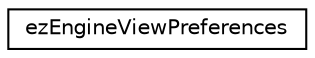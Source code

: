 digraph "Graphical Class Hierarchy"
{
 // LATEX_PDF_SIZE
  edge [fontname="Helvetica",fontsize="10",labelfontname="Helvetica",labelfontsize="10"];
  node [fontname="Helvetica",fontsize="10",shape=record];
  rankdir="LR";
  Node0 [label="ezEngineViewPreferences",height=0.2,width=0.4,color="black", fillcolor="white", style="filled",URL="$d3/d9f/structez_engine_view_preferences.htm",tooltip=" "];
}
